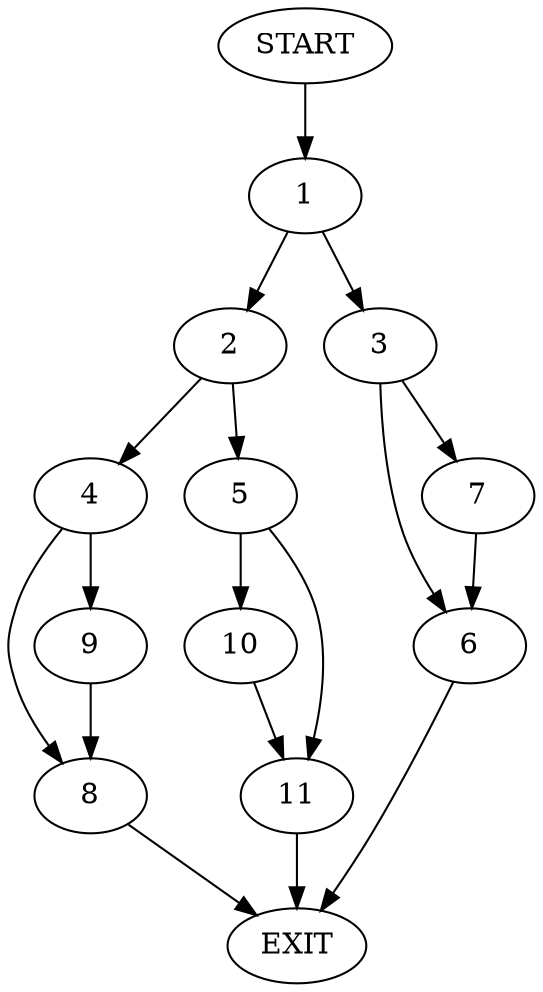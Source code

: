 digraph {
0 [label="START"]
12 [label="EXIT"]
0 -> 1
1 -> 2
1 -> 3
2 -> 4
2 -> 5
3 -> 6
3 -> 7
7 -> 6
6 -> 12
4 -> 8
4 -> 9
5 -> 10
5 -> 11
9 -> 8
8 -> 12
11 -> 12
10 -> 11
}
